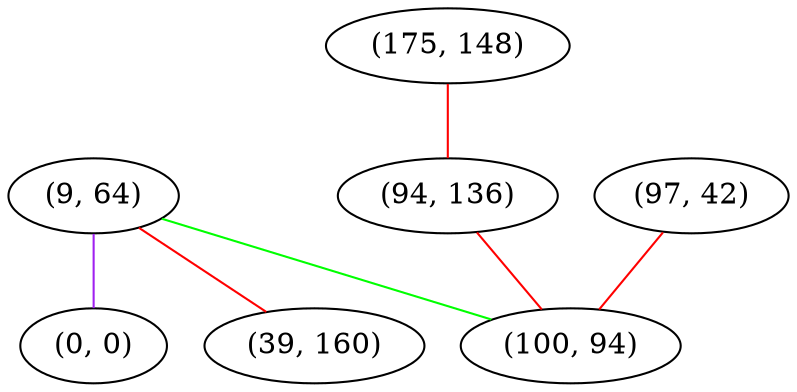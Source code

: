 graph "" {
"(9, 64)";
"(0, 0)";
"(39, 160)";
"(175, 148)";
"(94, 136)";
"(97, 42)";
"(100, 94)";
"(9, 64)" -- "(0, 0)"  [color=purple, key=0, weight=4];
"(9, 64)" -- "(39, 160)"  [color=red, key=0, weight=1];
"(9, 64)" -- "(100, 94)"  [color=green, key=0, weight=2];
"(175, 148)" -- "(94, 136)"  [color=red, key=0, weight=1];
"(94, 136)" -- "(100, 94)"  [color=red, key=0, weight=1];
"(97, 42)" -- "(100, 94)"  [color=red, key=0, weight=1];
}
